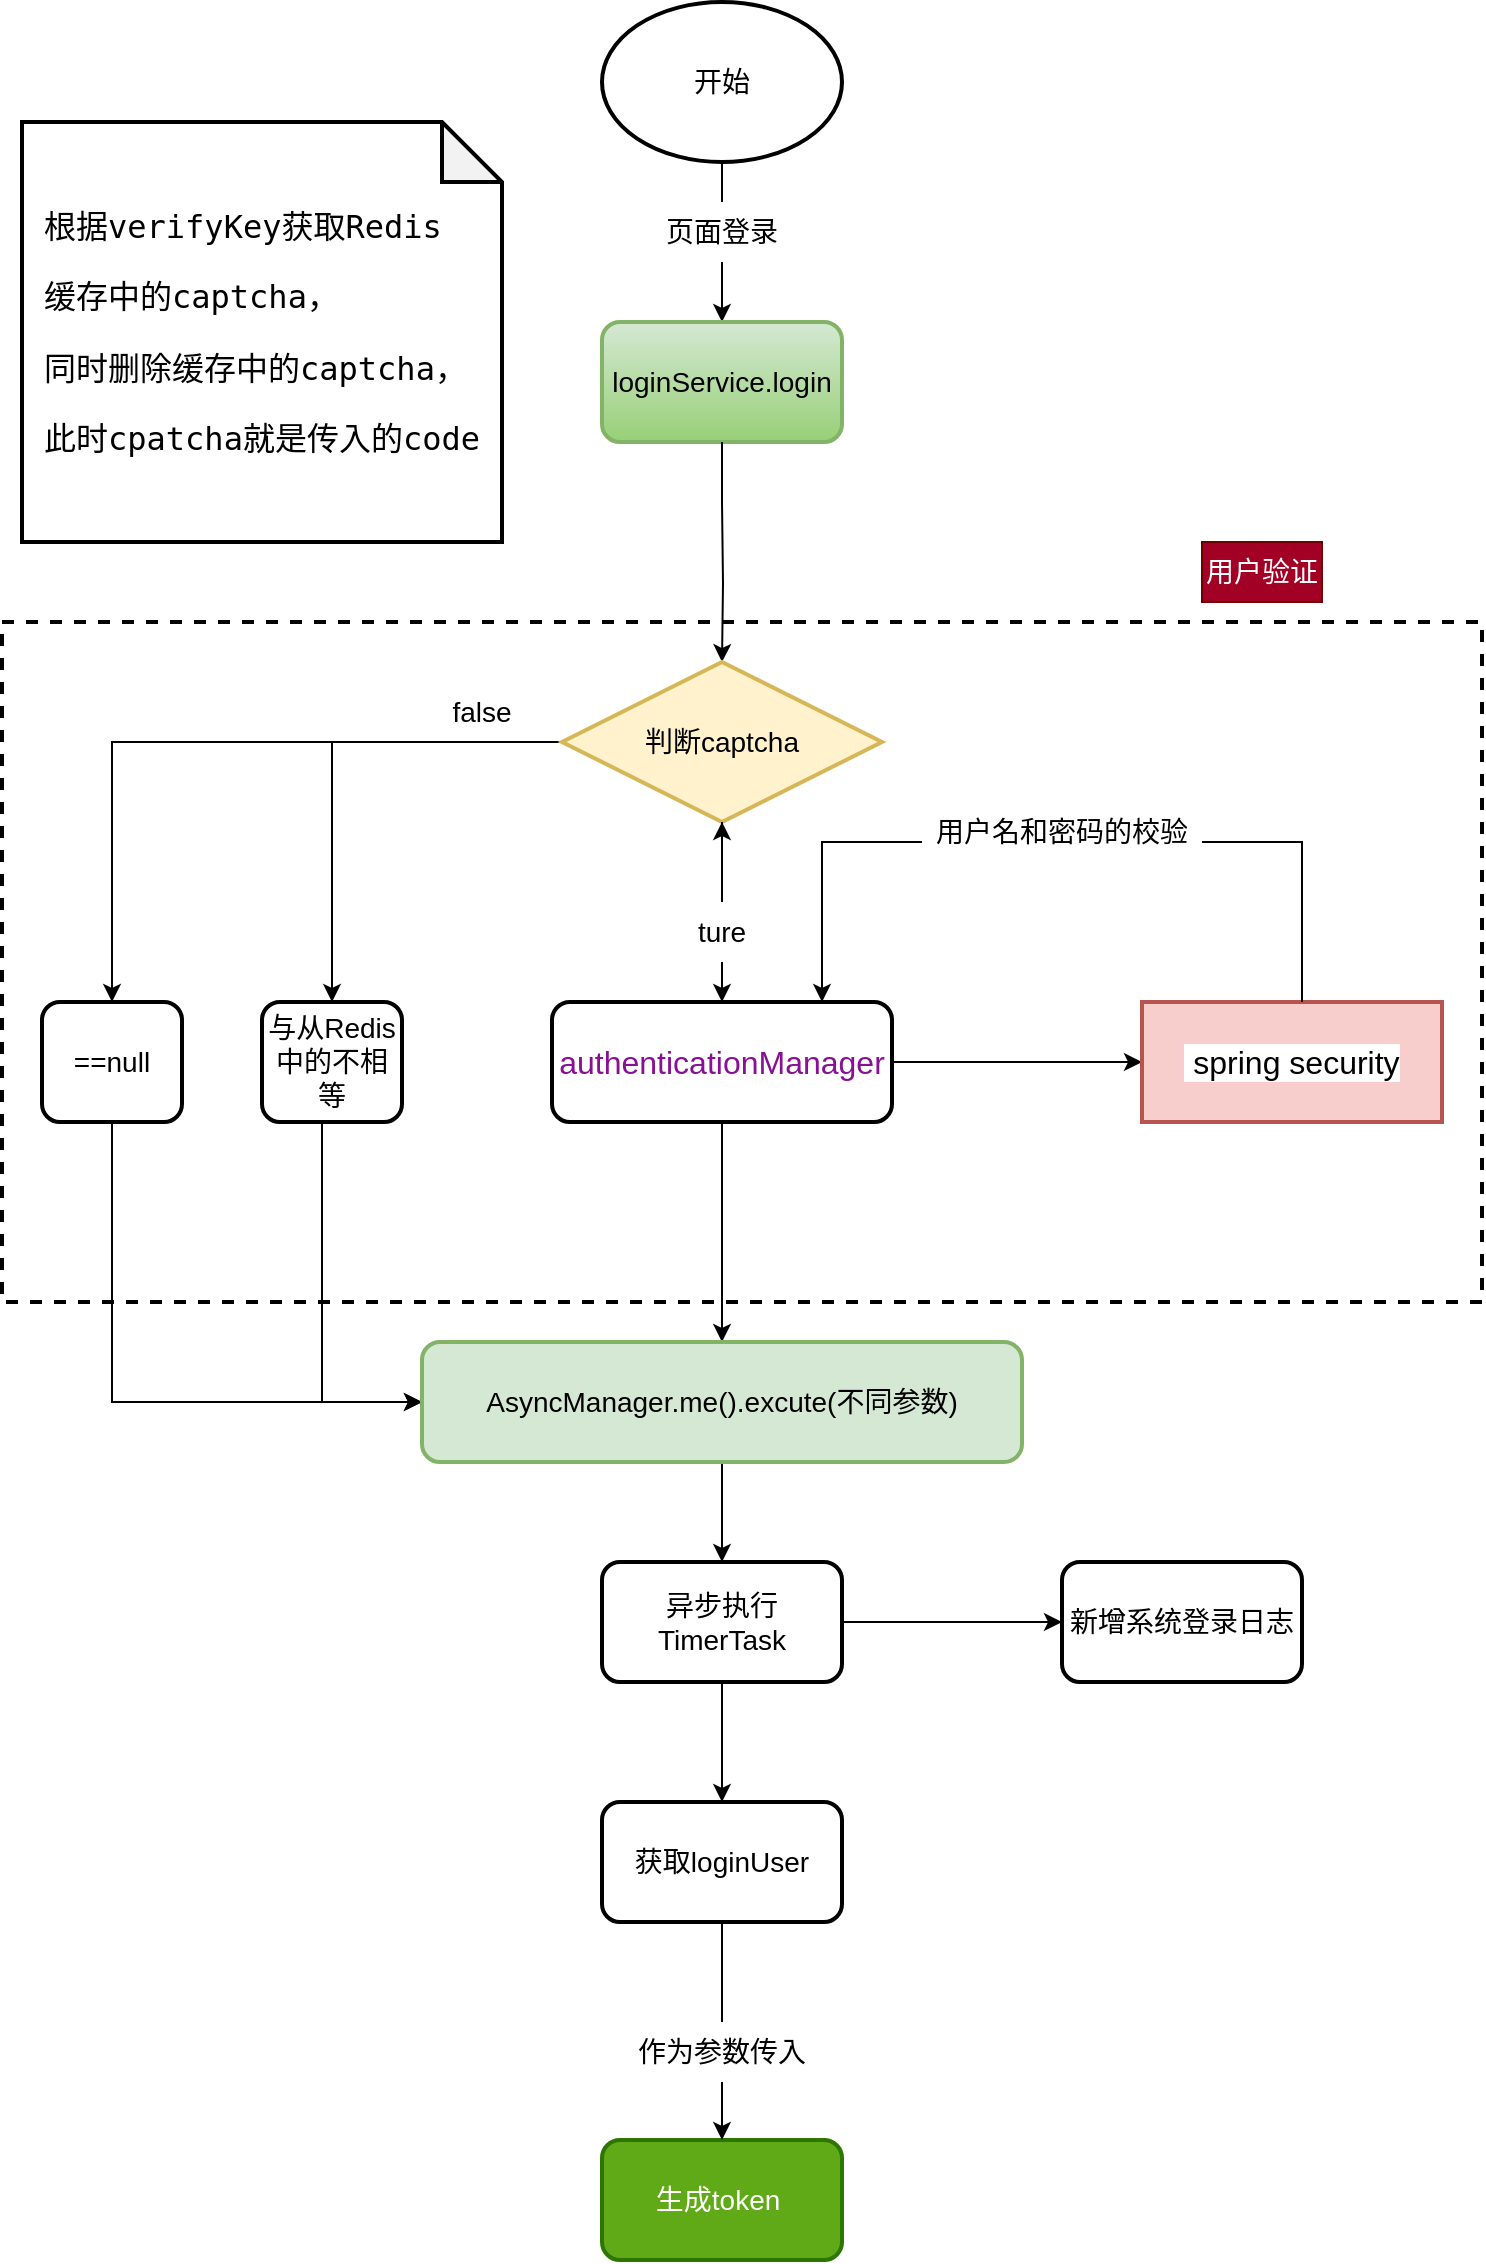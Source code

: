 <mxfile version="18.1.3" type="github" pages="3">
  <diagram id="tUdlnQ3UolhyodLlXYV_" name="第 1 页">
    <mxGraphModel dx="1038" dy="515" grid="1" gridSize="10" guides="1" tooltips="1" connect="1" arrows="1" fold="1" page="1" pageScale="1" pageWidth="827" pageHeight="1169" math="0" shadow="0">
      <root>
        <mxCell id="0" />
        <mxCell id="1" parent="0" />
        <mxCell id="FzTcokjKQsqHrdU0P2C4-40" value="" style="rounded=0;whiteSpace=wrap;html=1;fontFamily=Helvetica;fontSize=14;fontColor=#000000;dashed=1;strokeWidth=2;fillColor=none;" vertex="1" parent="1">
          <mxGeometry x="50" y="330" width="740" height="340" as="geometry" />
        </mxCell>
        <mxCell id="FzTcokjKQsqHrdU0P2C4-3" style="edgeStyle=orthogonalEdgeStyle;rounded=0;orthogonalLoop=1;jettySize=auto;html=1;entryX=0.5;entryY=0;entryDx=0;entryDy=0;fontSize=14;startArrow=none;" edge="1" parent="1" source="FzTcokjKQsqHrdU0P2C4-4" target="FzTcokjKQsqHrdU0P2C4-2">
          <mxGeometry relative="1" as="geometry">
            <Array as="points">
              <mxPoint x="410" y="130" />
              <mxPoint x="410" y="130" />
            </Array>
          </mxGeometry>
        </mxCell>
        <mxCell id="FzTcokjKQsqHrdU0P2C4-1" value="&lt;font style=&quot;font-size: 14px;&quot;&gt;开始&lt;/font&gt;" style="ellipse;whiteSpace=wrap;html=1;strokeWidth=2;" vertex="1" parent="1">
          <mxGeometry x="350" y="20" width="120" height="80" as="geometry" />
        </mxCell>
        <mxCell id="FzTcokjKQsqHrdU0P2C4-7" style="edgeStyle=orthogonalEdgeStyle;rounded=0;orthogonalLoop=1;jettySize=auto;html=1;entryX=0.5;entryY=0;entryDx=0;entryDy=0;fontSize=14;startArrow=none;" edge="1" parent="1" target="FzTcokjKQsqHrdU0P2C4-6">
          <mxGeometry relative="1" as="geometry">
            <mxPoint x="410" y="270" as="sourcePoint" />
          </mxGeometry>
        </mxCell>
        <mxCell id="FzTcokjKQsqHrdU0P2C4-2" value="loginService.login" style="rounded=1;whiteSpace=wrap;html=1;fontSize=14;strokeWidth=2;fillColor=#d5e8d4;gradientColor=#97d077;strokeColor=#82b366;" vertex="1" parent="1">
          <mxGeometry x="350" y="180" width="120" height="60" as="geometry" />
        </mxCell>
        <mxCell id="FzTcokjKQsqHrdU0P2C4-4" value="页面登录" style="text;html=1;strokeColor=none;fillColor=none;align=center;verticalAlign=middle;whiteSpace=wrap;rounded=0;fontSize=14;" vertex="1" parent="1">
          <mxGeometry x="380" y="120" width="60" height="30" as="geometry" />
        </mxCell>
        <mxCell id="FzTcokjKQsqHrdU0P2C4-5" value="" style="edgeStyle=orthogonalEdgeStyle;rounded=0;orthogonalLoop=1;jettySize=auto;html=1;entryX=0.5;entryY=0;entryDx=0;entryDy=0;fontSize=14;endArrow=none;" edge="1" parent="1" target="FzTcokjKQsqHrdU0P2C4-4">
          <mxGeometry relative="1" as="geometry">
            <mxPoint x="410" y="100" as="sourcePoint" />
            <mxPoint x="410" y="180" as="targetPoint" />
            <Array as="points" />
          </mxGeometry>
        </mxCell>
        <mxCell id="FzTcokjKQsqHrdU0P2C4-12" style="edgeStyle=orthogonalEdgeStyle;rounded=0;orthogonalLoop=1;jettySize=auto;html=1;fontSize=14;entryX=0.5;entryY=0;entryDx=0;entryDy=0;startArrow=none;" edge="1" parent="1" source="FzTcokjKQsqHrdU0P2C4-13" target="FzTcokjKQsqHrdU0P2C4-11">
          <mxGeometry relative="1" as="geometry">
            <mxPoint x="410" y="500" as="targetPoint" />
          </mxGeometry>
        </mxCell>
        <mxCell id="FzTcokjKQsqHrdU0P2C4-20" style="edgeStyle=orthogonalEdgeStyle;rounded=0;orthogonalLoop=1;jettySize=auto;html=1;entryX=0.5;entryY=0;entryDx=0;entryDy=0;fontFamily=Helvetica;fontSize=14;exitX=0;exitY=0.5;exitDx=0;exitDy=0;" edge="1" parent="1" source="FzTcokjKQsqHrdU0P2C4-6" target="FzTcokjKQsqHrdU0P2C4-18">
          <mxGeometry relative="1" as="geometry" />
        </mxCell>
        <mxCell id="FzTcokjKQsqHrdU0P2C4-21" style="edgeStyle=orthogonalEdgeStyle;rounded=0;orthogonalLoop=1;jettySize=auto;html=1;entryX=0.5;entryY=0;entryDx=0;entryDy=0;fontFamily=Helvetica;fontSize=14;" edge="1" parent="1" source="FzTcokjKQsqHrdU0P2C4-6" target="FzTcokjKQsqHrdU0P2C4-19">
          <mxGeometry relative="1" as="geometry" />
        </mxCell>
        <mxCell id="FzTcokjKQsqHrdU0P2C4-6" value="判断captcha" style="rhombus;whiteSpace=wrap;html=1;fontSize=14;fillColor=#fff2cc;strokeColor=#d6b656;strokeWidth=2;" vertex="1" parent="1">
          <mxGeometry x="330" y="350" width="160" height="80" as="geometry" />
        </mxCell>
        <mxCell id="FzTcokjKQsqHrdU0P2C4-10" value="" style="edgeStyle=orthogonalEdgeStyle;rounded=0;orthogonalLoop=1;jettySize=auto;html=1;entryX=0.5;entryY=0;entryDx=0;entryDy=0;fontSize=14;endArrow=none;" edge="1" parent="1" source="FzTcokjKQsqHrdU0P2C4-2">
          <mxGeometry relative="1" as="geometry">
            <mxPoint x="410" y="240" as="sourcePoint" />
            <mxPoint x="410" y="270" as="targetPoint" />
          </mxGeometry>
        </mxCell>
        <mxCell id="FzTcokjKQsqHrdU0P2C4-27" style="edgeStyle=orthogonalEdgeStyle;rounded=0;orthogonalLoop=1;jettySize=auto;html=1;entryX=0;entryY=0.5;entryDx=0;entryDy=0;fontFamily=Helvetica;fontSize=14;" edge="1" parent="1" source="FzTcokjKQsqHrdU0P2C4-11" target="FzTcokjKQsqHrdU0P2C4-17">
          <mxGeometry relative="1" as="geometry" />
        </mxCell>
        <mxCell id="FzTcokjKQsqHrdU0P2C4-35" style="edgeStyle=orthogonalEdgeStyle;rounded=0;orthogonalLoop=1;jettySize=auto;html=1;entryX=0.5;entryY=0;entryDx=0;entryDy=0;fontFamily=Helvetica;fontSize=14;fontColor=#000000;" edge="1" parent="1" source="FzTcokjKQsqHrdU0P2C4-11" target="FzTcokjKQsqHrdU0P2C4-32">
          <mxGeometry relative="1" as="geometry" />
        </mxCell>
        <mxCell id="FzTcokjKQsqHrdU0P2C4-11" value="&lt;pre style=&quot;background-color: rgb(255, 255, 255); color: rgb(8, 8, 8); font-size: 12pt;&quot;&gt;&lt;span style=&quot;color: rgb(135, 16, 148);&quot;&gt;&lt;font face=&quot;Helvetica&quot;&gt;authenticationManager&lt;/font&gt;&lt;/span&gt;&lt;/pre&gt;" style="rounded=1;whiteSpace=wrap;html=1;fontSize=14;strokeWidth=2;" vertex="1" parent="1">
          <mxGeometry x="325" y="520" width="170" height="60" as="geometry" />
        </mxCell>
        <mxCell id="FzTcokjKQsqHrdU0P2C4-15" value="" style="edgeStyle=orthogonalEdgeStyle;rounded=0;orthogonalLoop=1;jettySize=auto;html=1;fontSize=14;" edge="1" parent="1" source="FzTcokjKQsqHrdU0P2C4-13" target="FzTcokjKQsqHrdU0P2C4-6">
          <mxGeometry relative="1" as="geometry" />
        </mxCell>
        <mxCell id="FzTcokjKQsqHrdU0P2C4-13" value="ture" style="text;html=1;strokeColor=none;fillColor=none;align=center;verticalAlign=middle;whiteSpace=wrap;rounded=0;fontSize=14;" vertex="1" parent="1">
          <mxGeometry x="380" y="470" width="60" height="30" as="geometry" />
        </mxCell>
        <mxCell id="FzTcokjKQsqHrdU0P2C4-16" value="" style="edgeStyle=orthogonalEdgeStyle;rounded=0;orthogonalLoop=1;jettySize=auto;html=1;fontSize=14;entryX=0.5;entryY=0;entryDx=0;entryDy=0;endArrow=none;" edge="1" parent="1" source="FzTcokjKQsqHrdU0P2C4-6" target="FzTcokjKQsqHrdU0P2C4-13">
          <mxGeometry relative="1" as="geometry">
            <mxPoint x="410" y="520" as="targetPoint" />
            <mxPoint x="410" y="430" as="sourcePoint" />
          </mxGeometry>
        </mxCell>
        <mxCell id="nb6nt_RKwMXXHD2DCyL6-1" style="edgeStyle=orthogonalEdgeStyle;rounded=0;orthogonalLoop=1;jettySize=auto;html=1;fontFamily=Helvetica;fontSize=14;fontColor=#000000;" edge="1" parent="1" source="FzTcokjKQsqHrdU0P2C4-17" target="FzTcokjKQsqHrdU0P2C4-40">
          <mxGeometry relative="1" as="geometry">
            <Array as="points">
              <mxPoint x="520" y="470" />
              <mxPoint x="520" y="470" />
            </Array>
          </mxGeometry>
        </mxCell>
        <mxCell id="nb6nt_RKwMXXHD2DCyL6-2" style="edgeStyle=orthogonalEdgeStyle;rounded=0;orthogonalLoop=1;jettySize=auto;html=1;fontFamily=Helvetica;fontSize=14;fontColor=#000000;" edge="1" parent="1" source="FzTcokjKQsqHrdU0P2C4-17" target="FzTcokjKQsqHrdU0P2C4-40">
          <mxGeometry relative="1" as="geometry">
            <Array as="points">
              <mxPoint x="510" y="610" />
              <mxPoint x="510" y="610" />
            </Array>
          </mxGeometry>
        </mxCell>
        <mxCell id="nb6nt_RKwMXXHD2DCyL6-4" style="edgeStyle=orthogonalEdgeStyle;rounded=0;orthogonalLoop=1;jettySize=auto;html=1;fontFamily=Helvetica;fontSize=14;fontColor=#000000;startArrow=none;" edge="1" parent="1" source="FzTcokjKQsqHrdU0P2C4-30">
          <mxGeometry relative="1" as="geometry">
            <mxPoint x="460" y="520" as="targetPoint" />
            <Array as="points">
              <mxPoint x="460" y="440" />
            </Array>
          </mxGeometry>
        </mxCell>
        <mxCell id="FzTcokjKQsqHrdU0P2C4-17" value="&lt;pre style=&quot;background-color: rgb(255, 255, 255); color: rgb(8, 8, 8); font-size: 12pt;&quot;&gt;&lt;span style=&quot;color: rgb(0, 0, 0);&quot;&gt;&lt;font face=&quot;Helvetica&quot;&gt; spring security&lt;/font&gt;&lt;/span&gt;&lt;/pre&gt;" style="rounded=0;whiteSpace=wrap;html=1;fontSize=14;fillColor=#f8cecc;strokeColor=#b85450;strokeWidth=2;" vertex="1" parent="1">
          <mxGeometry x="620" y="520" width="150" height="60" as="geometry" />
        </mxCell>
        <mxCell id="oWuTc7aaL80h8F2oe5g9-2" style="edgeStyle=orthogonalEdgeStyle;rounded=0;orthogonalLoop=1;jettySize=auto;html=1;entryX=0;entryY=0.5;entryDx=0;entryDy=0;fontFamily=Helvetica;fontSize=14;fontColor=#000000;" edge="1" parent="1" source="FzTcokjKQsqHrdU0P2C4-18" target="FzTcokjKQsqHrdU0P2C4-32">
          <mxGeometry relative="1" as="geometry">
            <Array as="points">
              <mxPoint x="105" y="720" />
            </Array>
          </mxGeometry>
        </mxCell>
        <mxCell id="FzTcokjKQsqHrdU0P2C4-18" value="==null" style="rounded=1;whiteSpace=wrap;html=1;fontFamily=Helvetica;fontSize=14;strokeWidth=2;" vertex="1" parent="1">
          <mxGeometry x="70" y="520" width="70" height="60" as="geometry" />
        </mxCell>
        <mxCell id="oWuTc7aaL80h8F2oe5g9-3" style="edgeStyle=orthogonalEdgeStyle;rounded=0;orthogonalLoop=1;jettySize=auto;html=1;entryX=0;entryY=0.5;entryDx=0;entryDy=0;fontFamily=Helvetica;fontSize=14;fontColor=#000000;" edge="1" parent="1" source="FzTcokjKQsqHrdU0P2C4-19" target="FzTcokjKQsqHrdU0P2C4-32">
          <mxGeometry relative="1" as="geometry">
            <Array as="points">
              <mxPoint x="210" y="720" />
            </Array>
          </mxGeometry>
        </mxCell>
        <mxCell id="FzTcokjKQsqHrdU0P2C4-19" value="与从Redis中的不相等" style="rounded=1;whiteSpace=wrap;html=1;fontFamily=Helvetica;fontSize=14;strokeWidth=2;" vertex="1" parent="1">
          <mxGeometry x="180" y="520" width="70" height="60" as="geometry" />
        </mxCell>
        <mxCell id="FzTcokjKQsqHrdU0P2C4-22" value="false" style="text;html=1;strokeColor=none;fillColor=none;align=center;verticalAlign=middle;whiteSpace=wrap;rounded=0;fontFamily=Helvetica;fontSize=14;" vertex="1" parent="1">
          <mxGeometry x="260" y="360" width="60" height="30" as="geometry" />
        </mxCell>
        <mxCell id="FzTcokjKQsqHrdU0P2C4-37" style="edgeStyle=orthogonalEdgeStyle;rounded=0;orthogonalLoop=1;jettySize=auto;html=1;entryX=0.5;entryY=0;entryDx=0;entryDy=0;fontFamily=Helvetica;fontSize=14;fontColor=#000000;" edge="1" parent="1" source="FzTcokjKQsqHrdU0P2C4-32" target="FzTcokjKQsqHrdU0P2C4-36">
          <mxGeometry relative="1" as="geometry" />
        </mxCell>
        <mxCell id="FzTcokjKQsqHrdU0P2C4-32" value="AsyncManager.me().excute(不同参数)" style="rounded=1;whiteSpace=wrap;html=1;fontFamily=Helvetica;fontSize=14;fillColor=#d5e8d4;strokeColor=#82b366;strokeWidth=2;" vertex="1" parent="1">
          <mxGeometry x="260" y="690" width="300" height="60" as="geometry" />
        </mxCell>
        <mxCell id="FzTcokjKQsqHrdU0P2C4-42" style="edgeStyle=orthogonalEdgeStyle;rounded=0;orthogonalLoop=1;jettySize=auto;html=1;entryX=0.5;entryY=0;entryDx=0;entryDy=0;fontFamily=Helvetica;fontSize=14;fontColor=#000000;" edge="1" parent="1" source="FzTcokjKQsqHrdU0P2C4-36" target="FzTcokjKQsqHrdU0P2C4-41">
          <mxGeometry relative="1" as="geometry" />
        </mxCell>
        <mxCell id="nb6nt_RKwMXXHD2DCyL6-7" style="edgeStyle=orthogonalEdgeStyle;rounded=0;orthogonalLoop=1;jettySize=auto;html=1;entryX=0;entryY=0.5;entryDx=0;entryDy=0;fontFamily=Helvetica;fontSize=14;fontColor=#000000;" edge="1" parent="1" source="FzTcokjKQsqHrdU0P2C4-36" target="nb6nt_RKwMXXHD2DCyL6-6">
          <mxGeometry relative="1" as="geometry" />
        </mxCell>
        <mxCell id="FzTcokjKQsqHrdU0P2C4-36" value="异步执行TimerTask" style="rounded=1;whiteSpace=wrap;html=1;fontFamily=Helvetica;fontSize=14;fontColor=#000000;strokeWidth=2;" vertex="1" parent="1">
          <mxGeometry x="350" y="800" width="120" height="60" as="geometry" />
        </mxCell>
        <mxCell id="FzTcokjKQsqHrdU0P2C4-38" value="生成token&amp;nbsp;" style="rounded=1;whiteSpace=wrap;html=1;fontFamily=Helvetica;fontSize=14;fontColor=#ffffff;strokeWidth=2;fillColor=#60a917;strokeColor=#2D7600;" vertex="1" parent="1">
          <mxGeometry x="350" y="1089" width="120" height="60" as="geometry" />
        </mxCell>
        <mxCell id="FzTcokjKQsqHrdU0P2C4-43" style="edgeStyle=orthogonalEdgeStyle;rounded=0;orthogonalLoop=1;jettySize=auto;html=1;entryX=0.5;entryY=0;entryDx=0;entryDy=0;fontFamily=Helvetica;fontSize=14;fontColor=#000000;startArrow=none;" edge="1" parent="1" source="JGDSnVZVEKsNpljdeAlT-2" target="FzTcokjKQsqHrdU0P2C4-38">
          <mxGeometry relative="1" as="geometry">
            <Array as="points">
              <mxPoint x="410" y="1070" />
              <mxPoint x="410" y="1070" />
            </Array>
          </mxGeometry>
        </mxCell>
        <mxCell id="FzTcokjKQsqHrdU0P2C4-41" value="获取loginUser" style="rounded=1;whiteSpace=wrap;html=1;fontFamily=Helvetica;fontSize=14;fontColor=#000000;strokeWidth=2;fillColor=default;" vertex="1" parent="1">
          <mxGeometry x="350" y="920" width="120" height="60" as="geometry" />
        </mxCell>
        <mxCell id="FzTcokjKQsqHrdU0P2C4-44" value="用户验证" style="text;html=1;strokeColor=#6F0000;fillColor=#a20025;align=center;verticalAlign=middle;whiteSpace=wrap;rounded=0;fontFamily=Helvetica;fontSize=14;fontColor=#ffffff;" vertex="1" parent="1">
          <mxGeometry x="650" y="290" width="60" height="30" as="geometry" />
        </mxCell>
        <mxCell id="JGDSnVZVEKsNpljdeAlT-2" value="作为参数传入" style="text;html=1;strokeColor=none;fillColor=none;align=center;verticalAlign=middle;whiteSpace=wrap;rounded=0;fontFamily=Helvetica;fontSize=14;fontColor=#000000;" vertex="1" parent="1">
          <mxGeometry x="365" y="1030" width="90" height="30" as="geometry" />
        </mxCell>
        <mxCell id="JGDSnVZVEKsNpljdeAlT-3" value="" style="edgeStyle=orthogonalEdgeStyle;rounded=0;orthogonalLoop=1;jettySize=auto;html=1;entryX=0.5;entryY=0;entryDx=0;entryDy=0;fontFamily=Helvetica;fontSize=14;fontColor=#000000;endArrow=none;" edge="1" parent="1" source="FzTcokjKQsqHrdU0P2C4-41" target="JGDSnVZVEKsNpljdeAlT-2">
          <mxGeometry relative="1" as="geometry">
            <mxPoint x="405" y="980" as="sourcePoint" />
            <mxPoint x="405" y="1089" as="targetPoint" />
          </mxGeometry>
        </mxCell>
        <mxCell id="FzTcokjKQsqHrdU0P2C4-30" value="用户名和密码的校验" style="text;html=1;strokeColor=none;fillColor=none;align=center;verticalAlign=middle;whiteSpace=wrap;rounded=0;fontFamily=Helvetica;fontSize=14;" vertex="1" parent="1">
          <mxGeometry x="510" y="420" width="140" height="30" as="geometry" />
        </mxCell>
        <mxCell id="nb6nt_RKwMXXHD2DCyL6-5" value="" style="edgeStyle=orthogonalEdgeStyle;rounded=0;orthogonalLoop=1;jettySize=auto;html=1;fontFamily=Helvetica;fontSize=14;fontColor=#000000;endArrow=none;" edge="1" parent="1" source="FzTcokjKQsqHrdU0P2C4-17" target="FzTcokjKQsqHrdU0P2C4-30">
          <mxGeometry relative="1" as="geometry">
            <mxPoint x="700" y="520" as="sourcePoint" />
            <mxPoint x="460" y="520" as="targetPoint" />
            <Array as="points">
              <mxPoint x="700" y="440" />
            </Array>
          </mxGeometry>
        </mxCell>
        <mxCell id="nb6nt_RKwMXXHD2DCyL6-6" value="新增系统登录日志" style="rounded=1;whiteSpace=wrap;html=1;fontFamily=Helvetica;fontSize=14;fontColor=#000000;strokeColor=#000000;strokeWidth=2;fillColor=default;" vertex="1" parent="1">
          <mxGeometry x="580" y="800" width="120" height="60" as="geometry" />
        </mxCell>
        <mxCell id="nb6nt_RKwMXXHD2DCyL6-9" value="&lt;pre style=&quot;text-align: left; background-color: rgb(255, 255, 255); font-family: &amp;quot;JetBrains Mono&amp;quot;, monospace; font-size: 12pt;&quot;&gt;根据verifyKey获取Redis&lt;/pre&gt;&lt;pre style=&quot;text-align: left; background-color: rgb(255, 255, 255); font-family: &amp;quot;JetBrains Mono&amp;quot;, monospace; font-size: 12pt;&quot;&gt;缓存中的captcha，&lt;/pre&gt;&lt;pre style=&quot;text-align: left; background-color: rgb(255, 255, 255); font-family: &amp;quot;JetBrains Mono&amp;quot;, monospace; font-size: 12pt;&quot;&gt;同时删除缓存中的captcha，&lt;/pre&gt;&lt;pre style=&quot;text-align: left; background-color: rgb(255, 255, 255); font-family: &amp;quot;JetBrains Mono&amp;quot;, monospace; font-size: 12pt;&quot;&gt;此时cpatcha就是传入的code&lt;/pre&gt;" style="shape=note;whiteSpace=wrap;html=1;backgroundOutline=1;darkOpacity=0.05;fontFamily=Helvetica;fontSize=14;fontColor=#000000;strokeColor=#000000;strokeWidth=2;fillColor=default;" vertex="1" parent="1">
          <mxGeometry x="60" y="80" width="240" height="210" as="geometry" />
        </mxCell>
      </root>
    </mxGraphModel>
  </diagram>
  <diagram id="ga0DsstkW_YrltEIiVH7" name="第 2 页">
    <mxGraphModel dx="1038" dy="515" grid="1" gridSize="10" guides="1" tooltips="1" connect="1" arrows="1" fold="1" page="1" pageScale="1" pageWidth="827" pageHeight="1169" math="0" shadow="0">
      <root>
        <mxCell id="0" />
        <mxCell id="1" parent="0" />
        <mxCell id="0Y_VOKRNcOm2-rBbVqoH-5" style="edgeStyle=orthogonalEdgeStyle;rounded=0;orthogonalLoop=1;jettySize=auto;html=1;entryX=0.5;entryY=0;entryDx=0;entryDy=0;fontFamily=Helvetica;fontSize=14;fontColor=#000000;" edge="1" parent="1" source="0Y_VOKRNcOm2-rBbVqoH-1" target="0Y_VOKRNcOm2-rBbVqoH-4">
          <mxGeometry relative="1" as="geometry" />
        </mxCell>
        <mxCell id="0Y_VOKRNcOm2-rBbVqoH-1" value="生成token" style="rounded=0;whiteSpace=wrap;html=1;fontFamily=Helvetica;fontSize=14;strokeWidth=2;fillColor=#d5e8d4;gradientColor=#97d077;strokeColor=#82b366;" vertex="1" parent="1">
          <mxGeometry x="360" y="10" width="120" height="60" as="geometry" />
        </mxCell>
        <mxCell id="0Y_VOKRNcOm2-rBbVqoH-7" style="edgeStyle=orthogonalEdgeStyle;rounded=0;orthogonalLoop=1;jettySize=auto;html=1;entryX=0.5;entryY=0;entryDx=0;entryDy=0;fontFamily=Helvetica;fontSize=14;fontColor=#000000;startArrow=none;" edge="1" parent="1" source="0Y_VOKRNcOm2-rBbVqoH-8" target="0Y_VOKRNcOm2-rBbVqoH-6">
          <mxGeometry relative="1" as="geometry">
            <Array as="points">
              <mxPoint x="420" y="260" />
              <mxPoint x="420" y="260" />
            </Array>
          </mxGeometry>
        </mxCell>
        <mxCell id="0Y_VOKRNcOm2-rBbVqoH-13" style="edgeStyle=orthogonalEdgeStyle;rounded=0;orthogonalLoop=1;jettySize=auto;html=1;entryX=0;entryY=0.5;entryDx=0;entryDy=0;fontFamily=Helvetica;fontSize=14;fontColor=#000000;" edge="1" parent="1" source="0Y_VOKRNcOm2-rBbVqoH-4" target="0Y_VOKRNcOm2-rBbVqoH-11">
          <mxGeometry relative="1" as="geometry" />
        </mxCell>
        <mxCell id="0Y_VOKRNcOm2-rBbVqoH-14" style="edgeStyle=orthogonalEdgeStyle;rounded=0;orthogonalLoop=1;jettySize=auto;html=1;entryX=0;entryY=0.5;entryDx=0;entryDy=0;fontFamily=Helvetica;fontSize=14;fontColor=#000000;" edge="1" parent="1" source="0Y_VOKRNcOm2-rBbVqoH-4" target="0Y_VOKRNcOm2-rBbVqoH-12">
          <mxGeometry relative="1" as="geometry" />
        </mxCell>
        <mxCell id="0Y_VOKRNcOm2-rBbVqoH-4" value="为token生成一个uuid" style="rounded=1;whiteSpace=wrap;html=1;fontFamily=Helvetica;fontSize=14;fontColor=#000000;strokeWidth=2;fillColor=default;" vertex="1" parent="1">
          <mxGeometry x="360" y="130" width="120" height="60" as="geometry" />
        </mxCell>
        <mxCell id="0Y_VOKRNcOm2-rBbVqoH-16" style="edgeStyle=orthogonalEdgeStyle;rounded=0;orthogonalLoop=1;jettySize=auto;html=1;fontFamily=Helvetica;fontSize=14;fontColor=#000000;entryX=0.5;entryY=0;entryDx=0;entryDy=0;" edge="1" parent="1" source="0Y_VOKRNcOm2-rBbVqoH-6" target="0Y_VOKRNcOm2-rBbVqoH-18">
          <mxGeometry relative="1" as="geometry">
            <mxPoint x="420" y="530" as="targetPoint" />
            <Array as="points" />
          </mxGeometry>
        </mxCell>
        <mxCell id="0Y_VOKRNcOm2-rBbVqoH-6" value="在claims map中设置一些非敏感信息" style="rounded=1;whiteSpace=wrap;html=1;fontFamily=Helvetica;fontSize=14;fontColor=#ffffff;strokeWidth=2;fillColor=#60a917;strokeColor=#2D7600;" vertex="1" parent="1">
          <mxGeometry x="360" y="290" width="120" height="60" as="geometry" />
        </mxCell>
        <mxCell id="0Y_VOKRNcOm2-rBbVqoH-8" value="传入拼接uuid到map" style="text;html=1;strokeColor=none;fillColor=none;align=center;verticalAlign=middle;whiteSpace=wrap;rounded=0;fontFamily=Helvetica;fontSize=14;fontColor=#000000;" vertex="1" parent="1">
          <mxGeometry x="362" y="220" width="116" height="30" as="geometry" />
        </mxCell>
        <mxCell id="0Y_VOKRNcOm2-rBbVqoH-9" value="" style="edgeStyle=orthogonalEdgeStyle;rounded=0;orthogonalLoop=1;jettySize=auto;html=1;entryX=0.5;entryY=0;entryDx=0;entryDy=0;fontFamily=Helvetica;fontSize=14;fontColor=#000000;endArrow=none;" edge="1" parent="1" source="0Y_VOKRNcOm2-rBbVqoH-4" target="0Y_VOKRNcOm2-rBbVqoH-8">
          <mxGeometry relative="1" as="geometry">
            <mxPoint x="420" y="190" as="sourcePoint" />
            <mxPoint x="420" y="270" as="targetPoint" />
          </mxGeometry>
        </mxCell>
        <mxCell id="0Y_VOKRNcOm2-rBbVqoH-11" value="设置用户代理信息" style="rounded=0;whiteSpace=wrap;html=1;fontFamily=Helvetica;fontSize=14;fontColor=#000000;strokeWidth=2;fillColor=default;" vertex="1" parent="1">
          <mxGeometry x="630" y="130" width="120" height="60" as="geometry" />
        </mxCell>
        <mxCell id="0Y_VOKRNcOm2-rBbVqoH-12" value="刷新令牌有效期" style="rounded=0;whiteSpace=wrap;html=1;fontFamily=Helvetica;fontSize=14;fontColor=#000000;strokeWidth=2;fillColor=default;" vertex="1" parent="1">
          <mxGeometry x="630" y="230" width="120" height="60" as="geometry" />
        </mxCell>
        <mxCell id="0Y_VOKRNcOm2-rBbVqoH-15" value="" style="rounded=0;whiteSpace=wrap;html=1;fontFamily=Helvetica;fontSize=14;fontColor=#000000;strokeWidth=2;fillColor=none;dashed=1;" vertex="1" parent="1">
          <mxGeometry x="295" y="100" width="250" height="280" as="geometry" />
        </mxCell>
        <mxCell id="0Y_VOKRNcOm2-rBbVqoH-17" value="claims设置，jwt中payload部分信息封装" style="text;html=1;strokeColor=#6F0000;fillColor=#a20025;align=center;verticalAlign=middle;whiteSpace=wrap;rounded=0;dashed=1;fontFamily=Helvetica;fontSize=14;fontColor=#ffffff;" vertex="1" parent="1">
          <mxGeometry x="170" y="60" width="160" height="30" as="geometry" />
        </mxCell>
        <mxCell id="0Y_VOKRNcOm2-rBbVqoH-18" value="依据数据生成JWT-token" style="rounded=1;whiteSpace=wrap;html=1;fontFamily=Helvetica;fontSize=14;fontColor=#ffffff;strokeWidth=2;fillColor=#0050ef;strokeColor=#001DBC;" vertex="1" parent="1">
          <mxGeometry x="355" y="450" width="130" height="60" as="geometry" />
        </mxCell>
      </root>
    </mxGraphModel>
  </diagram>
  <diagram id="piXNk23nlbnFZ5HFUwwv" name="第 3 页">
    <mxGraphModel dx="1038" dy="515" grid="1" gridSize="10" guides="1" tooltips="1" connect="1" arrows="1" fold="1" page="1" pageScale="1" pageWidth="827" pageHeight="1169" math="0" shadow="0">
      <root>
        <mxCell id="0" />
        <mxCell id="1" parent="0" />
        <mxCell id="_eNFvruaJ8OqlMU_Xo8n-10" value="" style="rounded=0;whiteSpace=wrap;html=1;dashed=1;fontFamily=Helvetica;fontSize=14;strokeWidth=2;fillColor=none;" vertex="1" parent="1">
          <mxGeometry x="35" y="110" width="710" height="630" as="geometry" />
        </mxCell>
        <mxCell id="kMQhS7tZQ4m0I4PlGPu_-3" style="edgeStyle=orthogonalEdgeStyle;rounded=0;orthogonalLoop=1;jettySize=auto;html=1;entryX=0.5;entryY=0;entryDx=0;entryDy=0;fontFamily=Helvetica;fontSize=14;fontColor=#000000;" edge="1" parent="1" source="kMQhS7tZQ4m0I4PlGPu_-1" target="kMQhS7tZQ4m0I4PlGPu_-2">
          <mxGeometry relative="1" as="geometry" />
        </mxCell>
        <mxCell id="kMQhS7tZQ4m0I4PlGPu_-1" value="获取用户信息" style="ellipse;whiteSpace=wrap;html=1;fontFamily=Helvetica;fontSize=14;fontColor=#000000;strokeWidth=2;fillColor=default;" vertex="1" parent="1">
          <mxGeometry x="330" y="10" width="120" height="80" as="geometry" />
        </mxCell>
        <mxCell id="kMQhS7tZQ4m0I4PlGPu_-7" style="edgeStyle=orthogonalEdgeStyle;rounded=0;orthogonalLoop=1;jettySize=auto;html=1;entryX=0.5;entryY=0;entryDx=0;entryDy=0;fontFamily=Helvetica;fontSize=14;fontColor=#000000;startArrow=none;" edge="1" parent="1" source="kMQhS7tZQ4m0I4PlGPu_-8" target="kMQhS7tZQ4m0I4PlGPu_-4">
          <mxGeometry relative="1" as="geometry" />
        </mxCell>
        <mxCell id="kMQhS7tZQ4m0I4PlGPu_-2" value="获取请求中携带的token" style="rounded=1;whiteSpace=wrap;html=1;fontFamily=Helvetica;fontSize=14;fontColor=#000000;strokeWidth=2;fillColor=default;" vertex="1" parent="1">
          <mxGeometry x="330" y="130" width="120" height="60" as="geometry" />
        </mxCell>
        <mxCell id="kMQhS7tZQ4m0I4PlGPu_-6" style="edgeStyle=orthogonalEdgeStyle;rounded=0;orthogonalLoop=1;jettySize=auto;html=1;fontFamily=Helvetica;fontSize=14;fontColor=#000000;entryX=0;entryY=0.5;entryDx=0;entryDy=0;" edge="1" parent="1" source="kMQhS7tZQ4m0I4PlGPu_-4" target="kMQhS7tZQ4m0I4PlGPu_-5">
          <mxGeometry relative="1" as="geometry">
            <mxPoint x="540" y="290" as="targetPoint" />
          </mxGeometry>
        </mxCell>
        <mxCell id="kMQhS7tZQ4m0I4PlGPu_-11" style="edgeStyle=orthogonalEdgeStyle;rounded=0;orthogonalLoop=1;jettySize=auto;html=1;entryX=0.5;entryY=0;entryDx=0;entryDy=0;fontFamily=Helvetica;fontSize=14;fontColor=#000000;" edge="1" parent="1" source="kMQhS7tZQ4m0I4PlGPu_-4" target="kMQhS7tZQ4m0I4PlGPu_-10">
          <mxGeometry relative="1" as="geometry" />
        </mxCell>
        <mxCell id="kMQhS7tZQ4m0I4PlGPu_-4" value="获取用户的权限及信息" style="rounded=1;whiteSpace=wrap;html=1;fontFamily=Helvetica;fontSize=14;fontColor=#ffffff;strokeWidth=2;fillColor=#008a00;strokeColor=#005700;" vertex="1" parent="1">
          <mxGeometry x="330" y="260" width="120" height="60" as="geometry" />
        </mxCell>
        <mxCell id="kMQhS7tZQ4m0I4PlGPu_-5" value="Redis缓存中存入userKey及从token中拿出来的uuid" style="rounded=1;whiteSpace=wrap;html=1;fontFamily=Helvetica;fontSize=14;fontColor=#000000;strokeWidth=2;fillColor=default;" vertex="1" parent="1">
          <mxGeometry x="550" y="260" width="180" height="60" as="geometry" />
        </mxCell>
        <mxCell id="kMQhS7tZQ4m0I4PlGPu_-8" value="解析token" style="text;html=1;strokeColor=none;fillColor=none;align=center;verticalAlign=middle;whiteSpace=wrap;rounded=0;fontFamily=Helvetica;fontSize=14;fontColor=#000000;" vertex="1" parent="1">
          <mxGeometry x="350" y="210" width="80" height="30" as="geometry" />
        </mxCell>
        <mxCell id="kMQhS7tZQ4m0I4PlGPu_-9" value="" style="edgeStyle=orthogonalEdgeStyle;rounded=0;orthogonalLoop=1;jettySize=auto;html=1;entryX=0.5;entryY=0;entryDx=0;entryDy=0;fontFamily=Helvetica;fontSize=14;fontColor=#000000;endArrow=none;" edge="1" parent="1" source="kMQhS7tZQ4m0I4PlGPu_-2" target="kMQhS7tZQ4m0I4PlGPu_-8">
          <mxGeometry relative="1" as="geometry">
            <mxPoint x="390" y="190" as="sourcePoint" />
            <mxPoint x="390" y="260" as="targetPoint" />
          </mxGeometry>
        </mxCell>
        <mxCell id="kMQhS7tZQ4m0I4PlGPu_-13" style="edgeStyle=orthogonalEdgeStyle;rounded=0;orthogonalLoop=1;jettySize=auto;html=1;entryX=0.5;entryY=0;entryDx=0;entryDy=0;fontFamily=Helvetica;fontSize=14;fontColor=#000000;" edge="1" parent="1" source="kMQhS7tZQ4m0I4PlGPu_-10" target="kMQhS7tZQ4m0I4PlGPu_-12">
          <mxGeometry relative="1" as="geometry" />
        </mxCell>
        <mxCell id="kMQhS7tZQ4m0I4PlGPu_-10" value="获得登录用户的角色和权限" style="rounded=1;whiteSpace=wrap;html=1;fontFamily=Helvetica;fontSize=14;fontColor=#000000;strokeWidth=2;fillColor=default;" vertex="1" parent="1">
          <mxGeometry x="330" y="380" width="120" height="60" as="geometry" />
        </mxCell>
        <mxCell id="kMQhS7tZQ4m0I4PlGPu_-15" style="edgeStyle=orthogonalEdgeStyle;rounded=0;orthogonalLoop=1;jettySize=auto;html=1;entryX=1;entryY=0.5;entryDx=0;entryDy=0;fontFamily=Helvetica;fontSize=14;fontColor=#000000;startArrow=none;" edge="1" parent="1" source="kMQhS7tZQ4m0I4PlGPu_-16" target="kMQhS7tZQ4m0I4PlGPu_-14">
          <mxGeometry relative="1" as="geometry" />
        </mxCell>
        <mxCell id="kMQhS7tZQ4m0I4PlGPu_-19" style="edgeStyle=orthogonalEdgeStyle;rounded=0;orthogonalLoop=1;jettySize=auto;html=1;entryX=0.5;entryY=0;entryDx=0;entryDy=0;fontFamily=Helvetica;fontSize=14;fontColor=#000000;startArrow=none;" edge="1" parent="1" source="kMQhS7tZQ4m0I4PlGPu_-20" target="kMQhS7tZQ4m0I4PlGPu_-18">
          <mxGeometry relative="1" as="geometry" />
        </mxCell>
        <mxCell id="kMQhS7tZQ4m0I4PlGPu_-12" value="判断用户是否是admin" style="rhombus;whiteSpace=wrap;html=1;fontFamily=Helvetica;fontSize=14;strokeWidth=2;fillColor=#fad7ac;strokeColor=#b46504;" vertex="1" parent="1">
          <mxGeometry x="295" y="504.5" width="190" height="80" as="geometry" />
        </mxCell>
        <mxCell id="kMQhS7tZQ4m0I4PlGPu_-14" value="给其全部角色及权限资源" style="rounded=1;whiteSpace=wrap;html=1;fontFamily=Helvetica;fontSize=14;fontColor=#000000;strokeWidth=2;fillColor=default;" vertex="1" parent="1">
          <mxGeometry x="60" y="514.5" width="120" height="60" as="geometry" />
        </mxCell>
        <mxCell id="kMQhS7tZQ4m0I4PlGPu_-16" value="true" style="text;html=1;strokeColor=none;fillColor=none;align=center;verticalAlign=middle;whiteSpace=wrap;rounded=0;fontFamily=Helvetica;fontSize=14;fontColor=#000000;" vertex="1" parent="1">
          <mxGeometry x="205" y="530" width="60" height="30" as="geometry" />
        </mxCell>
        <mxCell id="kMQhS7tZQ4m0I4PlGPu_-17" value="" style="edgeStyle=orthogonalEdgeStyle;rounded=0;orthogonalLoop=1;jettySize=auto;html=1;entryX=1;entryY=0.5;entryDx=0;entryDy=0;fontFamily=Helvetica;fontSize=14;fontColor=#000000;endArrow=none;" edge="1" parent="1" source="kMQhS7tZQ4m0I4PlGPu_-12" target="kMQhS7tZQ4m0I4PlGPu_-16">
          <mxGeometry relative="1" as="geometry">
            <mxPoint x="295" y="544.5" as="sourcePoint" />
            <mxPoint x="180" y="544.5" as="targetPoint" />
          </mxGeometry>
        </mxCell>
        <mxCell id="kMQhS7tZQ4m0I4PlGPu_-23" style="edgeStyle=orthogonalEdgeStyle;rounded=0;orthogonalLoop=1;jettySize=auto;html=1;entryX=0.5;entryY=0;entryDx=0;entryDy=0;fontFamily=Helvetica;fontSize=14;fontColor=#000000;" edge="1" parent="1" source="kMQhS7tZQ4m0I4PlGPu_-18" target="kMQhS7tZQ4m0I4PlGPu_-22">
          <mxGeometry relative="1" as="geometry" />
        </mxCell>
        <mxCell id="kMQhS7tZQ4m0I4PlGPu_-18" value="根据userId查询用户所拥有的角色及权限资源" style="rounded=1;whiteSpace=wrap;html=1;fontFamily=Helvetica;fontSize=14;fontColor=#000000;strokeWidth=2;fillColor=default;" vertex="1" parent="1">
          <mxGeometry x="285" y="640" width="210" height="60" as="geometry" />
        </mxCell>
        <mxCell id="kMQhS7tZQ4m0I4PlGPu_-20" value="false" style="text;html=1;strokeColor=none;fillColor=none;align=center;verticalAlign=middle;whiteSpace=wrap;rounded=0;fontFamily=Helvetica;fontSize=14;fontColor=#000000;" vertex="1" parent="1">
          <mxGeometry x="360" y="595" width="60" height="30" as="geometry" />
        </mxCell>
        <mxCell id="kMQhS7tZQ4m0I4PlGPu_-21" value="" style="edgeStyle=orthogonalEdgeStyle;rounded=0;orthogonalLoop=1;jettySize=auto;html=1;entryX=0.5;entryY=0;entryDx=0;entryDy=0;fontFamily=Helvetica;fontSize=14;fontColor=#000000;endArrow=none;" edge="1" parent="1" source="kMQhS7tZQ4m0I4PlGPu_-12" target="kMQhS7tZQ4m0I4PlGPu_-20">
          <mxGeometry relative="1" as="geometry">
            <mxPoint x="390" y="584.5" as="sourcePoint" />
            <mxPoint x="390" y="640" as="targetPoint" />
          </mxGeometry>
        </mxCell>
        <mxCell id="kMQhS7tZQ4m0I4PlGPu_-22" value="存入用户，角色，权限&lt;br&gt;return" style="rounded=1;whiteSpace=wrap;html=1;fontFamily=Helvetica;fontSize=14;fontColor=#000000;strokeWidth=2;fillColor=default;" vertex="1" parent="1">
          <mxGeometry x="330" y="790" width="120" height="60" as="geometry" />
        </mxCell>
        <mxCell id="kMQhS7tZQ4m0I4PlGPu_-25" value="获取用户信息" style="text;html=1;strokeColor=#6D1F00;fillColor=#a0522d;align=center;verticalAlign=middle;whiteSpace=wrap;rounded=0;dashed=1;fontFamily=Helvetica;fontSize=14;fontColor=#ffffff;" vertex="1" parent="1">
          <mxGeometry x="105" y="70" width="90" height="30" as="geometry" />
        </mxCell>
        <mxCell id="_eNFvruaJ8OqlMU_Xo8n-3" style="edgeStyle=orthogonalEdgeStyle;rounded=0;orthogonalLoop=1;jettySize=auto;html=1;entryX=0.5;entryY=0;entryDx=0;entryDy=0;fontFamily=Helvetica;fontSize=14;fontColor=#000000;" edge="1" parent="1" source="_eNFvruaJ8OqlMU_Xo8n-1" target="_eNFvruaJ8OqlMU_Xo8n-2">
          <mxGeometry relative="1" as="geometry" />
        </mxCell>
        <mxCell id="_eNFvruaJ8OqlMU_Xo8n-1" value="获得登录用户的菜单树及页面" style="rounded=1;whiteSpace=wrap;html=1;fontFamily=Helvetica;fontSize=14;fontColor=#000000;strokeWidth=2;fillColor=default;strokeColor=default;" vertex="1" parent="1">
          <mxGeometry x="90" y="260" width="120" height="60" as="geometry" />
        </mxCell>
        <mxCell id="_eNFvruaJ8OqlMU_Xo8n-2" value="retrun 菜单列表" style="rounded=1;whiteSpace=wrap;html=1;fontFamily=Helvetica;fontSize=14;fontColor=#000000;strokeColor=default;strokeWidth=2;fillColor=default;" vertex="1" parent="1">
          <mxGeometry x="90" y="370" width="120" height="60" as="geometry" />
        </mxCell>
        <mxCell id="_eNFvruaJ8OqlMU_Xo8n-7" value="" style="edgeStyle=orthogonalEdgeStyle;rounded=0;orthogonalLoop=1;jettySize=auto;html=1;fontFamily=Helvetica;fontSize=14;fontColor=#000000;" edge="1" parent="1" source="_eNFvruaJ8OqlMU_Xo8n-5" target="_eNFvruaJ8OqlMU_Xo8n-1">
          <mxGeometry relative="1" as="geometry" />
        </mxCell>
        <mxCell id="_eNFvruaJ8OqlMU_Xo8n-5" value="byUserId" style="text;html=1;strokeColor=none;fillColor=none;align=center;verticalAlign=middle;whiteSpace=wrap;rounded=0;fontFamily=Helvetica;fontSize=14;fontColor=#000000;" vertex="1" parent="1">
          <mxGeometry x="240" y="275" width="60" height="30" as="geometry" />
        </mxCell>
        <mxCell id="_eNFvruaJ8OqlMU_Xo8n-6" value="" style="edgeStyle=orthogonalEdgeStyle;rounded=0;orthogonalLoop=1;jettySize=auto;html=1;entryX=1;entryY=0.5;entryDx=0;entryDy=0;fontFamily=Helvetica;fontSize=14;fontColor=#000000;endArrow=none;" edge="1" parent="1" source="kMQhS7tZQ4m0I4PlGPu_-4" target="_eNFvruaJ8OqlMU_Xo8n-5">
          <mxGeometry relative="1" as="geometry">
            <mxPoint x="330" y="290" as="sourcePoint" />
            <mxPoint x="210" y="290" as="targetPoint" />
          </mxGeometry>
        </mxCell>
        <mxCell id="_eNFvruaJ8OqlMU_Xo8n-8" value="" style="rounded=0;whiteSpace=wrap;html=1;fontFamily=Helvetica;fontSize=14;fontColor=#000000;strokeColor=#3333FF;strokeWidth=2;fillColor=none;dashed=1;" vertex="1" parent="1">
          <mxGeometry x="70" y="230" width="160" height="230" as="geometry" />
        </mxCell>
        <mxCell id="_eNFvruaJ8OqlMU_Xo8n-9" value="获取路由信息" style="text;html=1;strokeColor=#001DBC;fillColor=#0050ef;align=center;verticalAlign=middle;whiteSpace=wrap;rounded=0;dashed=1;fontFamily=Helvetica;fontSize=14;fontColor=#ffffff;" vertex="1" parent="1">
          <mxGeometry x="105" y="190" width="90" height="30" as="geometry" />
        </mxCell>
      </root>
    </mxGraphModel>
  </diagram>
</mxfile>
